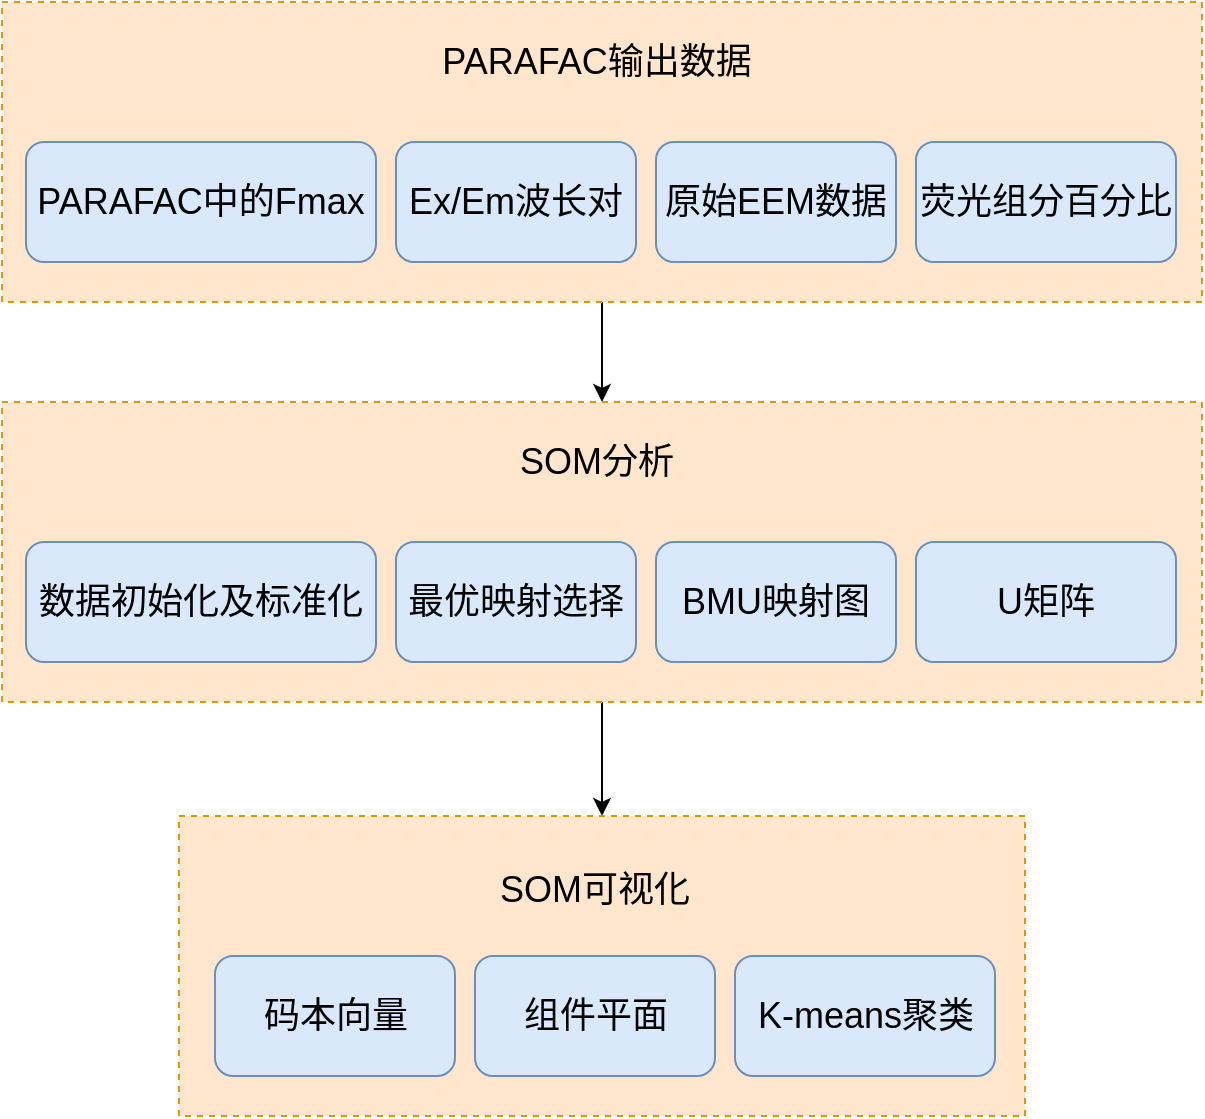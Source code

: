 <mxfile version="14.5.4" type="github">
  <diagram id="taQ7VdK2Xbz5WA_EDbCL" name="Page-1">
    <mxGraphModel dx="868" dy="393" grid="1" gridSize="10" guides="1" tooltips="1" connect="1" arrows="1" fold="1" page="1" pageScale="1" pageWidth="827" pageHeight="1169" math="0" shadow="0">
      <root>
        <mxCell id="0" />
        <mxCell id="1" parent="0" />
        <mxCell id="b7OWWv35G4zk7WAT0iNo-21" style="edgeStyle=orthogonalEdgeStyle;rounded=0;orthogonalLoop=1;jettySize=auto;html=1;exitX=0.5;exitY=1;exitDx=0;exitDy=0;entryX=0.5;entryY=0;entryDx=0;entryDy=0;" edge="1" parent="1" source="b7OWWv35G4zk7WAT0iNo-2" target="b7OWWv35G4zk7WAT0iNo-9">
          <mxGeometry relative="1" as="geometry" />
        </mxCell>
        <mxCell id="b7OWWv35G4zk7WAT0iNo-2" value="" style="rounded=0;whiteSpace=wrap;html=1;dashed=1;fillColor=#ffe6cc;strokeColor=#d79b00;" vertex="1" parent="1">
          <mxGeometry x="143" y="160" width="600" height="150" as="geometry" />
        </mxCell>
        <mxCell id="b7OWWv35G4zk7WAT0iNo-4" value="&lt;font style=&quot;font-size: 18px&quot;&gt;PARAFAC中的Fmax&lt;/font&gt;" style="rounded=1;whiteSpace=wrap;html=1;fillColor=#dae8fc;strokeColor=#6c8ebf;" vertex="1" parent="1">
          <mxGeometry x="155" y="230" width="175" height="60" as="geometry" />
        </mxCell>
        <mxCell id="b7OWWv35G4zk7WAT0iNo-5" value="&lt;span style=&quot;font-size: 18px&quot;&gt;PARAFAC输出数据&lt;/span&gt;" style="text;html=1;strokeColor=none;fillColor=none;align=center;verticalAlign=middle;whiteSpace=wrap;rounded=0;" vertex="1" parent="1">
          <mxGeometry x="342.5" y="170" width="195" height="40" as="geometry" />
        </mxCell>
        <mxCell id="b7OWWv35G4zk7WAT0iNo-6" value="&lt;font style=&quot;font-size: 18px&quot;&gt;Ex/Em波长对&lt;/font&gt;" style="rounded=1;whiteSpace=wrap;html=1;fillColor=#dae8fc;strokeColor=#6c8ebf;" vertex="1" parent="1">
          <mxGeometry x="340" y="230" width="120" height="60" as="geometry" />
        </mxCell>
        <mxCell id="b7OWWv35G4zk7WAT0iNo-7" value="&lt;font style=&quot;font-size: 18px&quot;&gt;荧光组分百分比&lt;/font&gt;" style="rounded=1;whiteSpace=wrap;html=1;fillColor=#dae8fc;strokeColor=#6c8ebf;" vertex="1" parent="1">
          <mxGeometry x="600" y="230" width="130" height="60" as="geometry" />
        </mxCell>
        <mxCell id="b7OWWv35G4zk7WAT0iNo-8" value="&lt;font style=&quot;font-size: 18px&quot;&gt;原始EEM数据&lt;/font&gt;" style="rounded=1;whiteSpace=wrap;html=1;fillColor=#dae8fc;strokeColor=#6c8ebf;" vertex="1" parent="1">
          <mxGeometry x="470" y="230" width="120" height="60" as="geometry" />
        </mxCell>
        <mxCell id="b7OWWv35G4zk7WAT0iNo-22" style="edgeStyle=orthogonalEdgeStyle;rounded=0;orthogonalLoop=1;jettySize=auto;html=1;exitX=0.5;exitY=1;exitDx=0;exitDy=0;" edge="1" parent="1" source="b7OWWv35G4zk7WAT0iNo-9" target="b7OWWv35G4zk7WAT0iNo-15">
          <mxGeometry relative="1" as="geometry" />
        </mxCell>
        <mxCell id="b7OWWv35G4zk7WAT0iNo-9" value="" style="rounded=0;whiteSpace=wrap;html=1;dashed=1;fillColor=#ffe6cc;strokeColor=#d79b00;" vertex="1" parent="1">
          <mxGeometry x="143" y="360" width="600" height="150" as="geometry" />
        </mxCell>
        <mxCell id="b7OWWv35G4zk7WAT0iNo-10" value="&lt;font style=&quot;font-size: 18px&quot;&gt;数据初始化及标准化&lt;/font&gt;" style="rounded=1;whiteSpace=wrap;html=1;fillColor=#dae8fc;strokeColor=#6c8ebf;" vertex="1" parent="1">
          <mxGeometry x="155" y="430" width="175" height="60" as="geometry" />
        </mxCell>
        <mxCell id="b7OWWv35G4zk7WAT0iNo-11" value="&lt;span style=&quot;font-size: 18px&quot;&gt;SOM分析&lt;/span&gt;" style="text;html=1;strokeColor=none;fillColor=none;align=center;verticalAlign=middle;whiteSpace=wrap;rounded=0;" vertex="1" parent="1">
          <mxGeometry x="342.5" y="370" width="195" height="40" as="geometry" />
        </mxCell>
        <mxCell id="b7OWWv35G4zk7WAT0iNo-12" value="&lt;font style=&quot;font-size: 18px&quot;&gt;最优映射选择&lt;/font&gt;" style="rounded=1;whiteSpace=wrap;html=1;fillColor=#dae8fc;strokeColor=#6c8ebf;" vertex="1" parent="1">
          <mxGeometry x="340" y="430" width="120" height="60" as="geometry" />
        </mxCell>
        <mxCell id="b7OWWv35G4zk7WAT0iNo-13" value="&lt;font style=&quot;font-size: 18px&quot;&gt;U矩阵&lt;/font&gt;" style="rounded=1;whiteSpace=wrap;html=1;fillColor=#dae8fc;strokeColor=#6c8ebf;" vertex="1" parent="1">
          <mxGeometry x="600" y="430" width="130" height="60" as="geometry" />
        </mxCell>
        <mxCell id="b7OWWv35G4zk7WAT0iNo-14" value="&lt;font style=&quot;font-size: 18px&quot;&gt;BMU映射图&lt;/font&gt;" style="rounded=1;whiteSpace=wrap;html=1;fillColor=#dae8fc;strokeColor=#6c8ebf;" vertex="1" parent="1">
          <mxGeometry x="470" y="430" width="120" height="60" as="geometry" />
        </mxCell>
        <mxCell id="b7OWWv35G4zk7WAT0iNo-15" value="" style="rounded=0;whiteSpace=wrap;html=1;dashed=1;fillColor=#ffe6cc;strokeColor=#d79b00;" vertex="1" parent="1">
          <mxGeometry x="231.5" y="567" width="423" height="150" as="geometry" />
        </mxCell>
        <mxCell id="b7OWWv35G4zk7WAT0iNo-17" value="&lt;span style=&quot;font-size: 18px&quot;&gt;SOM可视化&lt;/span&gt;" style="text;html=1;strokeColor=none;fillColor=none;align=center;verticalAlign=middle;whiteSpace=wrap;rounded=0;" vertex="1" parent="1">
          <mxGeometry x="342" y="584" width="195" height="40" as="geometry" />
        </mxCell>
        <mxCell id="b7OWWv35G4zk7WAT0iNo-18" value="&lt;font style=&quot;font-size: 18px&quot;&gt;码本向量&lt;/font&gt;" style="rounded=1;whiteSpace=wrap;html=1;fillColor=#dae8fc;strokeColor=#6c8ebf;" vertex="1" parent="1">
          <mxGeometry x="249.5" y="637" width="120" height="60" as="geometry" />
        </mxCell>
        <mxCell id="b7OWWv35G4zk7WAT0iNo-19" value="&lt;font style=&quot;font-size: 18px&quot;&gt;K-means聚类&lt;/font&gt;" style="rounded=1;whiteSpace=wrap;html=1;fillColor=#dae8fc;strokeColor=#6c8ebf;" vertex="1" parent="1">
          <mxGeometry x="509.5" y="637" width="130" height="60" as="geometry" />
        </mxCell>
        <mxCell id="b7OWWv35G4zk7WAT0iNo-20" value="&lt;font style=&quot;font-size: 18px&quot;&gt;组件平面&lt;/font&gt;" style="rounded=1;whiteSpace=wrap;html=1;fillColor=#dae8fc;strokeColor=#6c8ebf;" vertex="1" parent="1">
          <mxGeometry x="379.5" y="637" width="120" height="60" as="geometry" />
        </mxCell>
      </root>
    </mxGraphModel>
  </diagram>
</mxfile>
